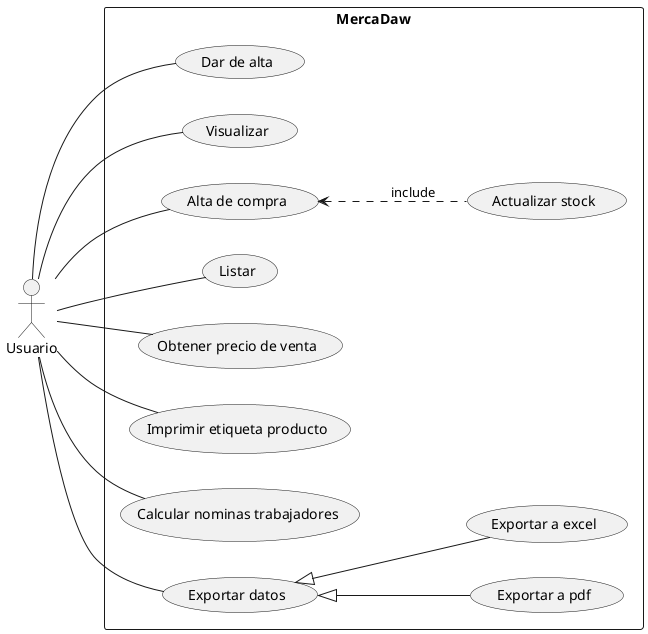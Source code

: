 @startuml DCU
left to right direction

actor Usuario

rectangle "MercaDaw" {
    usecase "Dar de alta" as ap
    usecase "Visualizar" as vp
    usecase "Alta de compra" as ac
    usecase "Actualizar stock" as asc
    usecase "Listar" as lccp
    usecase "Obtener precio de venta" as ov
    usecase "Imprimir etiqueta producto" as iep
    usecase "Calcular nominas trabajadores" as cnt
    usecase "Exportar datos" as ed
    usecase "Exportar a pdf" as edpdf
    usecase "Exportar a excel" as edexcel
}

Usuario -- ap
Usuario -- vp
Usuario -- ac
Usuario -- lccp
Usuario -- ov
Usuario -- iep
Usuario -- cnt
Usuario -- ed

ac <.. asc: include
ed <|-- edpdf
ed <|-- edexcel
@enduml